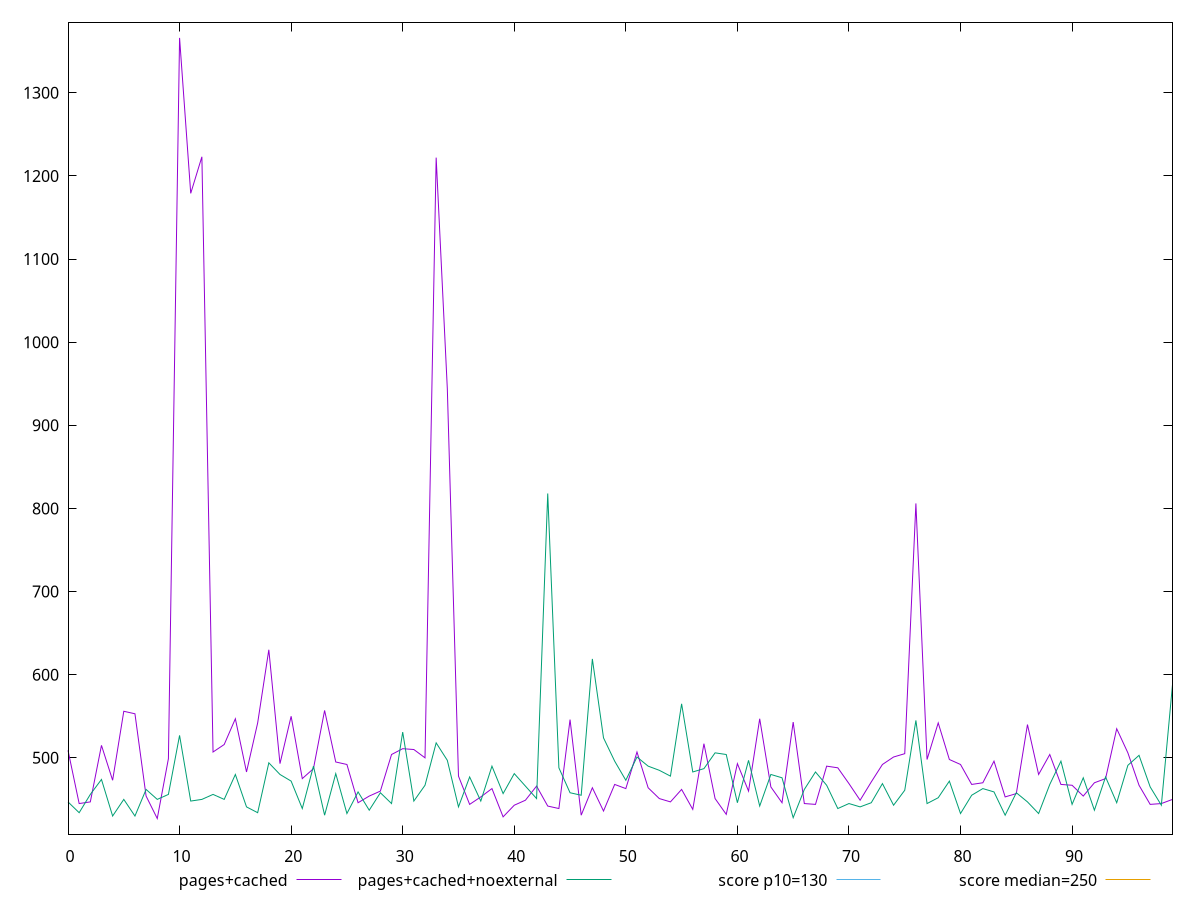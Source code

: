 reset

$pagesCached <<EOF
0 509
1 445
2 447
3 515
4 473
5 556.0000000000036
6 553
7 454.0000000000018
8 427
9 499
10 1366
11 1179
12 1223
13 507
14 516
15 547
16 483
17 542
18 630
19 493
20 550.0000000000036
21 475
22 487
23 557.0000000000036
24 495
25 492
26 446
27 454
28 460
29 504
30 511
31 509.99999999999636
32 500.00000000000364
33 1222
34 944
35 478
36 444
37 453
38 463
39 429
40 443
41 449
42 465.9999999999982
43 442
44 439
45 546
46 431
47 464
48 436
49 468
50 463.0000000000018
51 507
52 463.9999999999982
53 451
54 447
55 462
56 438
57 517
58 451
59 432
60 493
61 460
62 547
63 465
64 446
65 543
66 445
67 443.9999999999982
68 490
69 488
70 469
71 448.99999999999636
72 471
73 492
74 501
75 505
76 806
77 498
78 542
79 498
80 492
81 468
82 470
83 496
84 453
85 457.00000000000364
86 540
87 480
88 504
89 468
90 467
91 454
92 470
93 475
94 535
95 506
96 467
97 444
98 445
99 450
EOF

$pagesCachedNoexternal <<EOF
0 447
1 434
2 456
3 474
4 430
5 450
6 430.00000000000364
7 462
8 450
9 456
10 527
11 448
12 450
13 456
14 450
15 480
16 441.00000000000364
17 434.0000000000018
18 494
19 480
20 471.9999999999982
21 439
22 490
23 430.9999999999982
24 480.99999999999636
25 433
26 458.9999999999982
27 437
28 457.99999999999636
29 445.00000000000364
30 531
31 447.99999999999636
32 467
33 518
34 497
35 441
36 476.99999999999636
37 448
38 490
39 457
40 481
41 466
42 451
43 818
44 488
45 458
46 455
47 618.9999999999964
48 524
49 496
50 473
51 501
52 490
53 485
54 478
55 565.0000000000036
56 483
57 487
58 506
59 504
60 446
61 497.0000000000018
62 442
63 480
64 476
65 428
66 462.00000000000364
67 483
68 467
69 439
70 445
71 441
72 446
73 469
74 443
75 461.0000000000018
76 545
77 445
78 452
79 472
80 433
81 455
82 463.0000000000018
83 459
84 431
85 458
86 447
87 433
88 468
89 496
90 443.9999999999982
91 476
92 437
93 477
94 446.00000000000364
95 490.99999999999636
96 503
97 465
98 443
99 588
EOF

set key outside below
set xrange [0:99]
set yrange [408.22:1384.78]
set trange [408.22:1384.78]
set terminal svg size 640, 520 enhanced background rgb 'white'
set output "reprap/max-potential-fid/comparison/line/1_vs_2.svg"

plot $pagesCached title "pages+cached" with line, \
     $pagesCachedNoexternal title "pages+cached+noexternal" with line, \
     130 title "score p10=130", \
     250 title "score median=250"

reset
